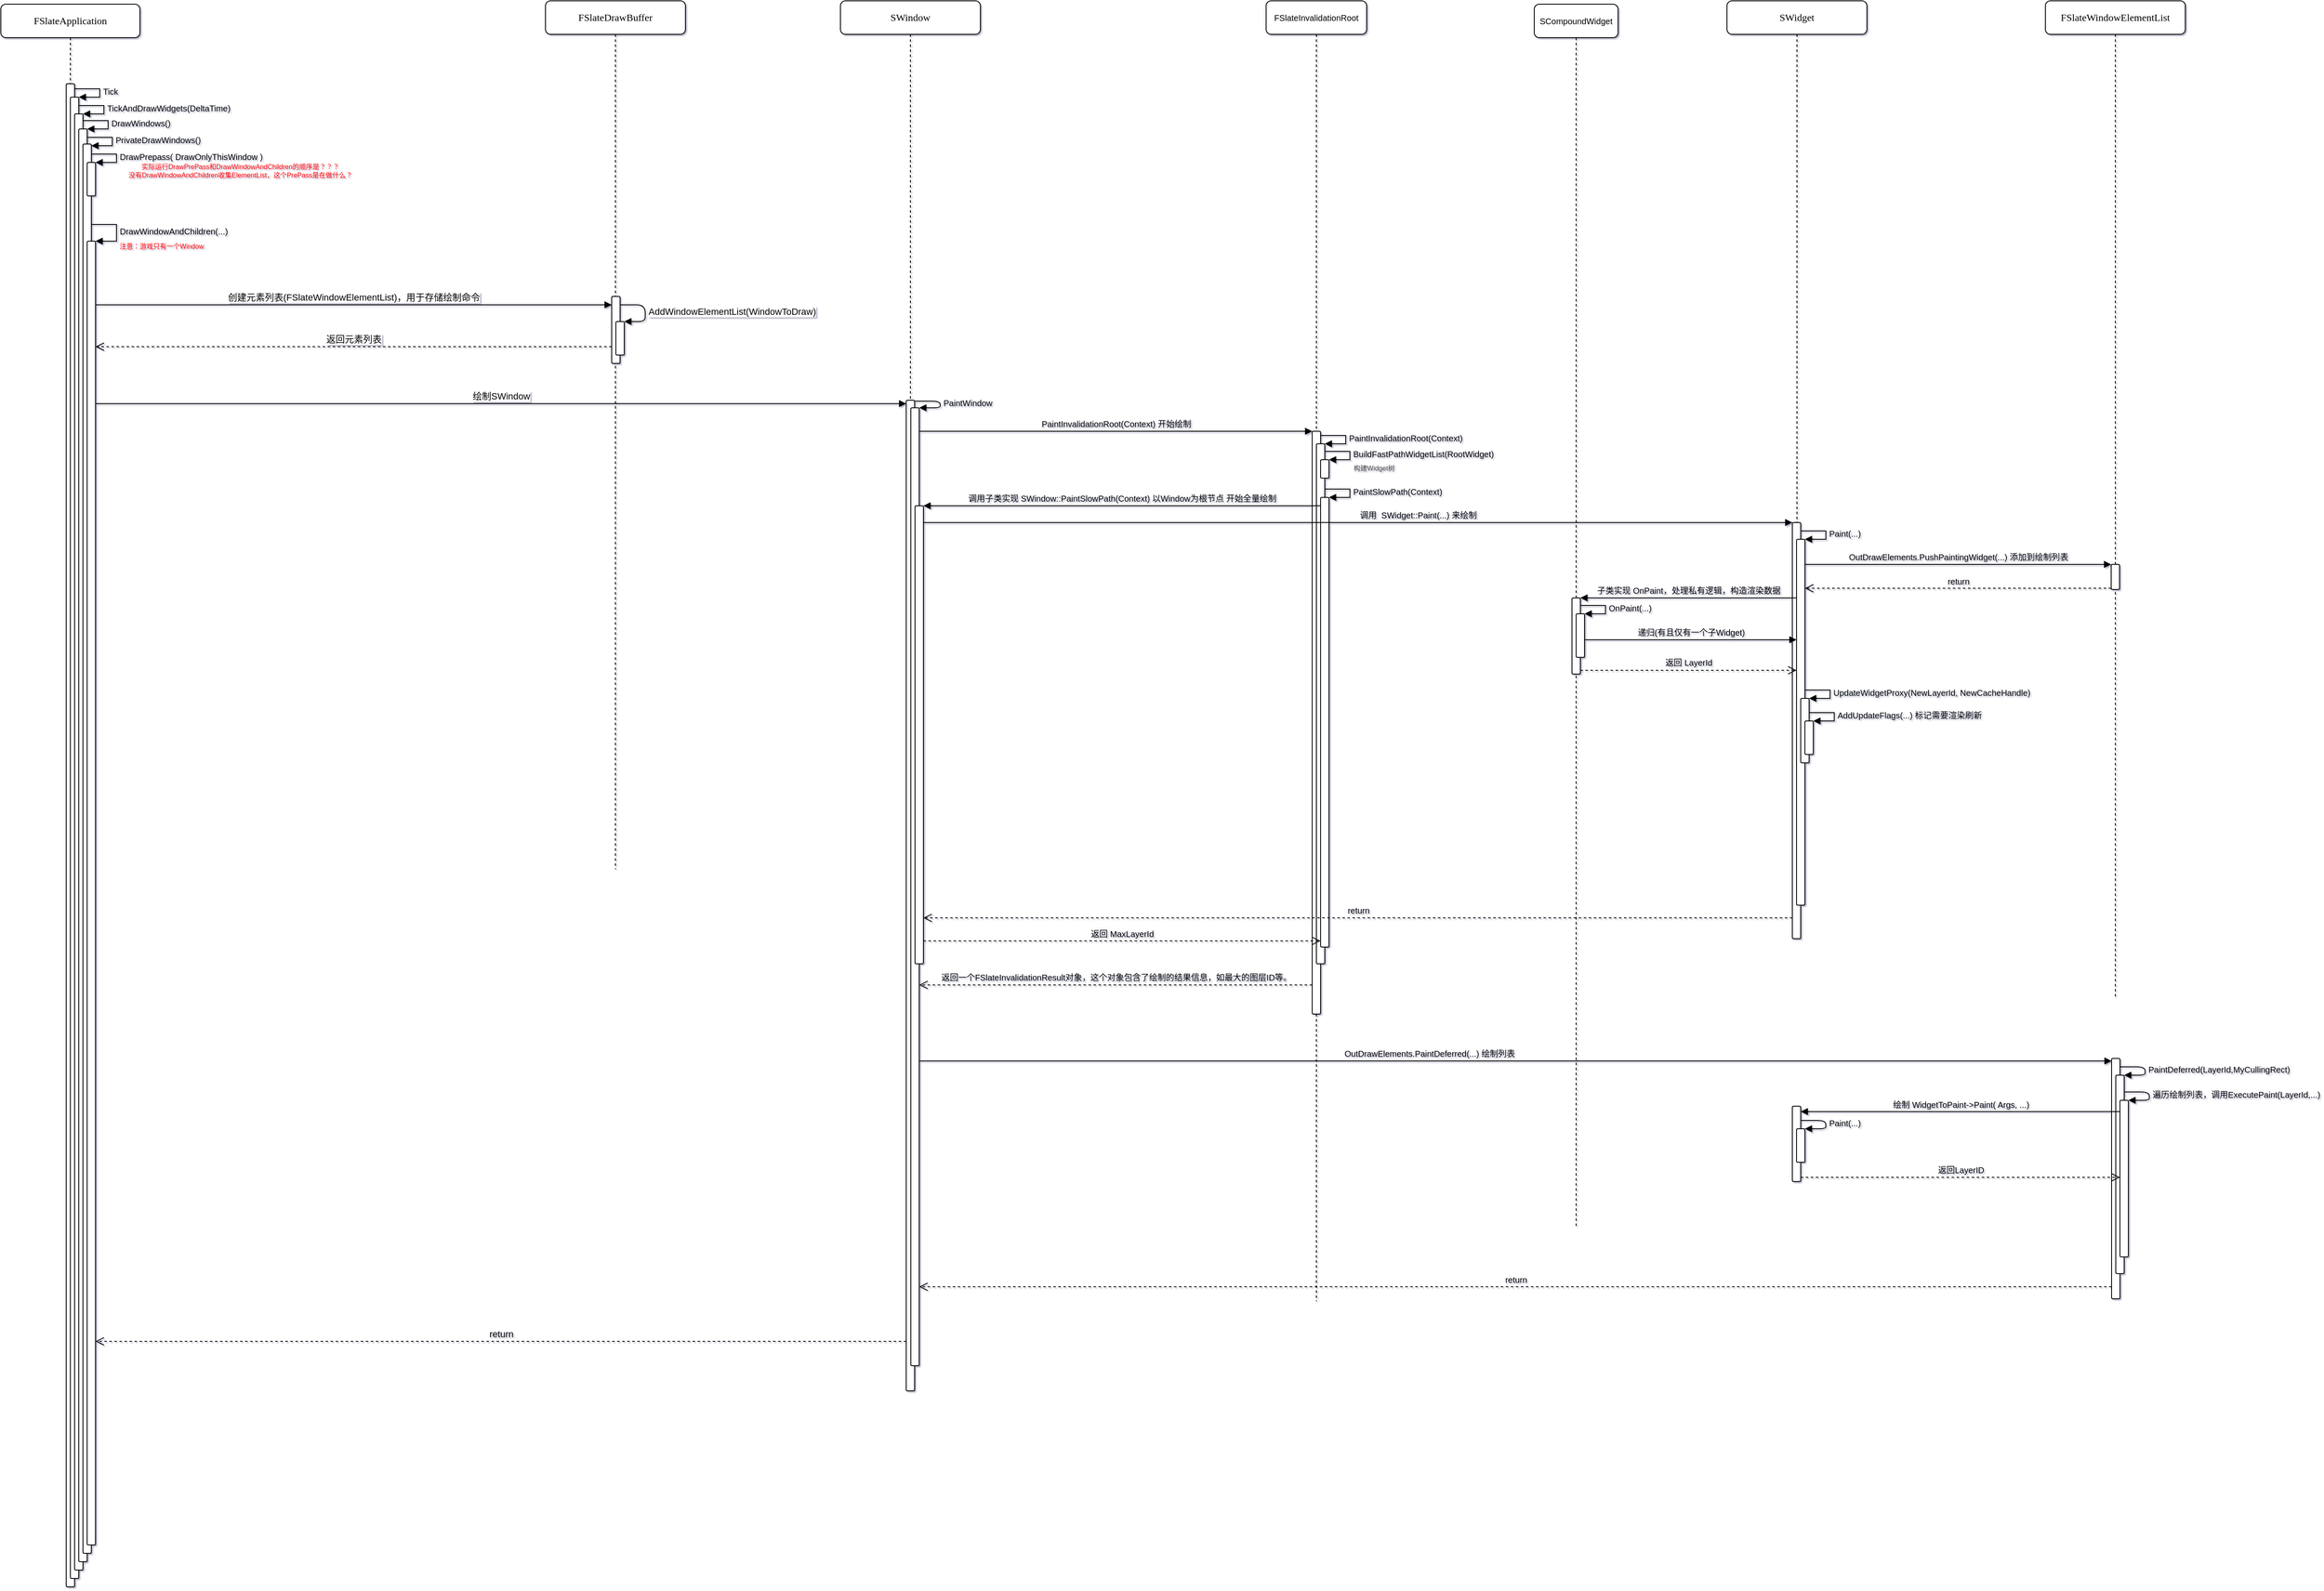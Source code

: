 <mxfile version="14.6.13" type="device"><diagram name="Page-1" id="13e1069c-82ec-6db2-03f1-153e76fe0fe0"><mxGraphModel dx="3540" dy="3513" grid="1" gridSize="10" guides="1" tooltips="1" connect="1" arrows="1" fold="1" page="0" pageScale="1" pageWidth="1100" pageHeight="850" math="0" shadow="1"><root><mxCell id="0"/><mxCell id="1" parent="0"/><mxCell id="AoDnYQmJpQYlI27t1Mp_-29" value="SWindow" style="shape=umlLifeline;perimeter=lifelinePerimeter;whiteSpace=wrap;html=1;container=1;collapsible=0;recursiveResize=0;outlineConnect=0;shadow=0;comic=0;labelBackgroundColor=none;strokeWidth=1;fontFamily=Verdana;fontSize=12;align=center;labelBorderColor=none;rounded=1;" parent="1" vertex="1"><mxGeometry x="2512" y="-423" width="167" height="1543" as="geometry"/></mxCell><mxCell id="o6TzY-SiwCxraP2tAODv-68" value="" style="html=1;points=[];perimeter=orthogonalPerimeter;labelBorderColor=none;labelBackgroundColor=none;rounded=1;" parent="AoDnYQmJpQYlI27t1Mp_-29" vertex="1"><mxGeometry x="78.5" y="477" width="10" height="1183" as="geometry"/></mxCell><mxCell id="o6TzY-SiwCxraP2tAODv-71" value="" style="html=1;points=[];perimeter=orthogonalPerimeter;labelBorderColor=none;labelBackgroundColor=none;rounded=1;" parent="AoDnYQmJpQYlI27t1Mp_-29" vertex="1"><mxGeometry x="84" y="486" width="10" height="1144" as="geometry"/></mxCell><mxCell id="o6TzY-SiwCxraP2tAODv-72" value="PaintWindow" style="edgeStyle=orthogonalEdgeStyle;html=1;align=left;spacingLeft=2;endArrow=block;entryX=1;entryY=0;labelBorderColor=none;labelBackgroundColor=none;fontSize=10;" parent="AoDnYQmJpQYlI27t1Mp_-29" target="o6TzY-SiwCxraP2tAODv-71" edge="1"><mxGeometry relative="1" as="geometry"><mxPoint x="89" y="478" as="sourcePoint"/><Array as="points"><mxPoint x="119" y="478"/></Array></mxGeometry></mxCell><mxCell id="rXL3dS1XauytnWaVyFJb-65" value="" style="html=1;points=[];perimeter=orthogonalPerimeter;rounded=1;fontSize=10;" vertex="1" parent="AoDnYQmJpQYlI27t1Mp_-29"><mxGeometry x="89" y="603" width="10" height="547" as="geometry"/></mxCell><mxCell id="AoDnYQmJpQYlI27t1Mp_-36" value="FSlateApplication" style="shape=umlLifeline;perimeter=lifelinePerimeter;whiteSpace=wrap;html=1;container=1;collapsible=0;recursiveResize=0;outlineConnect=0;shadow=0;comic=0;labelBackgroundColor=none;strokeWidth=1;fontFamily=Verdana;fontSize=12;align=center;labelBorderColor=none;rounded=1;" parent="1" vertex="1"><mxGeometry x="1510" y="-419" width="166" height="1890" as="geometry"/></mxCell><mxCell id="AoDnYQmJpQYlI27t1Mp_-37" value="" style="html=1;points=[];perimeter=orthogonalPerimeter;shadow=0;comic=0;labelBackgroundColor=none;strokeWidth=1;fontFamily=Verdana;fontSize=12;align=center;labelBorderColor=none;rounded=1;" parent="AoDnYQmJpQYlI27t1Mp_-36" vertex="1"><mxGeometry x="78" y="95" width="10" height="1795" as="geometry"/></mxCell><mxCell id="rXL3dS1XauytnWaVyFJb-74" value="" style="html=1;points=[];perimeter=orthogonalPerimeter;rounded=1;fontSize=10;" vertex="1" parent="AoDnYQmJpQYlI27t1Mp_-36"><mxGeometry x="83" y="111" width="10" height="1769" as="geometry"/></mxCell><mxCell id="rXL3dS1XauytnWaVyFJb-75" value="Tick" style="edgeStyle=orthogonalEdgeStyle;html=1;align=left;spacingLeft=2;endArrow=block;rounded=0;entryX=1;entryY=0;labelBackgroundColor=none;fontSize=10;" edge="1" target="rXL3dS1XauytnWaVyFJb-74" parent="AoDnYQmJpQYlI27t1Mp_-36"><mxGeometry relative="1" as="geometry"><mxPoint x="88" y="101" as="sourcePoint"/><Array as="points"><mxPoint x="118" y="101"/></Array></mxGeometry></mxCell><mxCell id="rXL3dS1XauytnWaVyFJb-76" value="" style="html=1;points=[];perimeter=orthogonalPerimeter;rounded=1;fontSize=10;" vertex="1" parent="AoDnYQmJpQYlI27t1Mp_-36"><mxGeometry x="88" y="131" width="10" height="1739" as="geometry"/></mxCell><mxCell id="rXL3dS1XauytnWaVyFJb-77" value="TickAndDrawWidgets(DeltaTime)" style="edgeStyle=orthogonalEdgeStyle;html=1;align=left;spacingLeft=2;endArrow=block;rounded=0;entryX=1;entryY=0;labelBackgroundColor=none;fontSize=10;" edge="1" target="rXL3dS1XauytnWaVyFJb-76" parent="AoDnYQmJpQYlI27t1Mp_-36"><mxGeometry relative="1" as="geometry"><mxPoint x="93" y="121" as="sourcePoint"/><Array as="points"><mxPoint x="123" y="121"/></Array></mxGeometry></mxCell><mxCell id="rXL3dS1XauytnWaVyFJb-78" value="" style="html=1;points=[];perimeter=orthogonalPerimeter;rounded=1;fontSize=10;" vertex="1" parent="AoDnYQmJpQYlI27t1Mp_-36"><mxGeometry x="93" y="149" width="10" height="1711" as="geometry"/></mxCell><mxCell id="rXL3dS1XauytnWaVyFJb-79" value="DrawWindows()" style="edgeStyle=orthogonalEdgeStyle;html=1;align=left;spacingLeft=2;endArrow=block;rounded=0;entryX=1;entryY=0;labelBackgroundColor=none;fontSize=10;" edge="1" target="rXL3dS1XauytnWaVyFJb-78" parent="AoDnYQmJpQYlI27t1Mp_-36"><mxGeometry relative="1" as="geometry"><mxPoint x="98" y="139" as="sourcePoint"/><Array as="points"><mxPoint x="128" y="139"/></Array></mxGeometry></mxCell><mxCell id="rXL3dS1XauytnWaVyFJb-80" value="" style="html=1;points=[];perimeter=orthogonalPerimeter;rounded=1;fontSize=10;" vertex="1" parent="AoDnYQmJpQYlI27t1Mp_-36"><mxGeometry x="98" y="167" width="10" height="1683" as="geometry"/></mxCell><mxCell id="rXL3dS1XauytnWaVyFJb-81" value="PrivateDrawWindows()" style="edgeStyle=orthogonalEdgeStyle;html=1;align=left;spacingLeft=2;endArrow=block;rounded=0;entryX=1;entryY=0;labelBackgroundColor=none;fontSize=10;" edge="1" parent="AoDnYQmJpQYlI27t1Mp_-36"><mxGeometry relative="1" as="geometry"><mxPoint x="103" y="159" as="sourcePoint"/><Array as="points"><mxPoint x="133" y="159"/><mxPoint x="133" y="169"/></Array><mxPoint x="108" y="169.0" as="targetPoint"/></mxGeometry></mxCell><mxCell id="rXL3dS1XauytnWaVyFJb-82" value="" style="html=1;points=[];perimeter=orthogonalPerimeter;rounded=1;fontSize=10;" vertex="1" parent="AoDnYQmJpQYlI27t1Mp_-36"><mxGeometry x="103" y="189" width="10" height="40" as="geometry"/></mxCell><mxCell id="rXL3dS1XauytnWaVyFJb-83" value="DrawPrepass( DrawOnlyThisWindow )" style="edgeStyle=orthogonalEdgeStyle;html=1;align=left;spacingLeft=2;endArrow=block;rounded=0;entryX=1;entryY=0;labelBackgroundColor=none;fontSize=10;" edge="1" target="rXL3dS1XauytnWaVyFJb-82" parent="AoDnYQmJpQYlI27t1Mp_-36"><mxGeometry relative="1" as="geometry"><mxPoint x="108" y="179" as="sourcePoint"/><Array as="points"><mxPoint x="138" y="179"/></Array></mxGeometry></mxCell><mxCell id="rXL3dS1XauytnWaVyFJb-86" value="" style="html=1;points=[];perimeter=orthogonalPerimeter;rounded=1;fontSize=10;" vertex="1" parent="AoDnYQmJpQYlI27t1Mp_-36"><mxGeometry x="103" y="283" width="10" height="1557" as="geometry"/></mxCell><mxCell id="rXL3dS1XauytnWaVyFJb-87" value="DrawWindowAndChildren(...)" style="edgeStyle=orthogonalEdgeStyle;html=1;align=left;spacingLeft=2;endArrow=block;rounded=0;entryX=1;entryY=0;labelBackgroundColor=none;fontSize=10;" edge="1" target="rXL3dS1XauytnWaVyFJb-86" parent="AoDnYQmJpQYlI27t1Mp_-36"><mxGeometry relative="1" as="geometry"><mxPoint x="108" y="263" as="sourcePoint"/><Array as="points"><mxPoint x="138" y="263"/></Array></mxGeometry></mxCell><mxCell id="o6TzY-SiwCxraP2tAODv-70" value="return" style="html=1;verticalAlign=bottom;endArrow=open;dashed=1;endSize=8;exitX=0;exitY=0.95;labelBorderColor=none;labelBackgroundColor=none;" parent="1" source="o6TzY-SiwCxraP2tAODv-68" edge="1" target="rXL3dS1XauytnWaVyFJb-86"><mxGeometry relative="1" as="geometry"><mxPoint x="2160" y="527.1" as="targetPoint"/></mxGeometry></mxCell><mxCell id="o6TzY-SiwCxraP2tAODv-80" value="注意：游戏只有一个Window" style="text;html=1;strokeColor=none;fillColor=none;align=center;verticalAlign=middle;whiteSpace=wrap;labelBackgroundColor=none;fontSize=8;fontColor=#FF0000;rounded=1;" parent="1" vertex="1"><mxGeometry x="1622" y="-140" width="160" height="20" as="geometry"/></mxCell><mxCell id="o6TzY-SiwCxraP2tAODv-83" value="构建Widget树" style="text;html=1;strokeColor=none;fillColor=none;align=center;verticalAlign=middle;whiteSpace=wrap;labelBackgroundColor=none;fontSize=8;labelPosition=center;verticalLabelPosition=middle;fontColor=#4D4D4D;rounded=1;" parent="1" vertex="1"><mxGeometry x="3119" y="130" width="60" height="9" as="geometry"/></mxCell><mxCell id="gku8e1fQCM7XgMzyVAs5-10" value="SWidget" style="shape=umlLifeline;perimeter=lifelinePerimeter;whiteSpace=wrap;html=1;container=1;collapsible=0;recursiveResize=0;outlineConnect=0;shadow=0;comic=0;labelBackgroundColor=none;strokeWidth=1;fontFamily=Verdana;fontSize=12;align=center;labelBorderColor=none;rounded=1;" parent="1" vertex="1"><mxGeometry x="3570" y="-423" width="167" height="1070" as="geometry"/></mxCell><mxCell id="rXL3dS1XauytnWaVyFJb-27" value="" style="html=1;points=[];perimeter=orthogonalPerimeter;fontSize=10;rounded=1;" vertex="1" parent="gku8e1fQCM7XgMzyVAs5-10"><mxGeometry x="78" y="1320" width="10" height="90" as="geometry"/></mxCell><mxCell id="rXL3dS1XauytnWaVyFJb-30" value="" style="html=1;points=[];perimeter=orthogonalPerimeter;fontSize=10;rounded=1;" vertex="1" parent="gku8e1fQCM7XgMzyVAs5-10"><mxGeometry x="83" y="1347" width="10" height="40" as="geometry"/></mxCell><mxCell id="rXL3dS1XauytnWaVyFJb-31" value="Paint(...)" style="edgeStyle=orthogonalEdgeStyle;html=1;align=left;spacingLeft=2;endArrow=block;entryX=1;entryY=0;labelBackgroundColor=none;fontSize=10;" edge="1" target="rXL3dS1XauytnWaVyFJb-30" parent="gku8e1fQCM7XgMzyVAs5-10"><mxGeometry relative="1" as="geometry"><mxPoint x="88" y="1337" as="sourcePoint"/><Array as="points"><mxPoint x="118" y="1337"/></Array></mxGeometry></mxCell><mxCell id="rXL3dS1XauytnWaVyFJb-40" value="" style="html=1;points=[];perimeter=orthogonalPerimeter;rounded=1;fontSize=10;" vertex="1" parent="gku8e1fQCM7XgMzyVAs5-10"><mxGeometry x="78" y="623" width="10" height="497" as="geometry"/></mxCell><mxCell id="rXL3dS1XauytnWaVyFJb-43" value="" style="html=1;points=[];perimeter=orthogonalPerimeter;rounded=1;fontSize=10;" vertex="1" parent="gku8e1fQCM7XgMzyVAs5-10"><mxGeometry x="83" y="643" width="10" height="437" as="geometry"/></mxCell><mxCell id="rXL3dS1XauytnWaVyFJb-44" value="Paint(...)" style="edgeStyle=orthogonalEdgeStyle;html=1;align=left;spacingLeft=2;endArrow=block;rounded=0;entryX=1;entryY=0;labelBackgroundColor=none;fontSize=10;" edge="1" target="rXL3dS1XauytnWaVyFJb-43" parent="gku8e1fQCM7XgMzyVAs5-10"><mxGeometry relative="1" as="geometry"><mxPoint x="88" y="633" as="sourcePoint"/><Array as="points"><mxPoint x="118" y="633"/></Array></mxGeometry></mxCell><mxCell id="rXL3dS1XauytnWaVyFJb-70" value="" style="html=1;points=[];perimeter=orthogonalPerimeter;rounded=1;fontSize=10;" vertex="1" parent="gku8e1fQCM7XgMzyVAs5-10"><mxGeometry x="88" y="833" width="10" height="77" as="geometry"/></mxCell><mxCell id="rXL3dS1XauytnWaVyFJb-71" value="UpdateWidgetProxy(NewLayerId, NewCacheHandle)" style="edgeStyle=orthogonalEdgeStyle;html=1;align=left;spacingLeft=2;endArrow=block;rounded=0;entryX=1;entryY=0;labelBackgroundColor=none;fontSize=10;" edge="1" target="rXL3dS1XauytnWaVyFJb-70" parent="gku8e1fQCM7XgMzyVAs5-10"><mxGeometry relative="1" as="geometry"><mxPoint x="93" y="823" as="sourcePoint"/><Array as="points"><mxPoint x="123" y="823"/></Array></mxGeometry></mxCell><mxCell id="rXL3dS1XauytnWaVyFJb-72" value="" style="html=1;points=[];perimeter=orthogonalPerimeter;rounded=1;fontSize=10;" vertex="1" parent="gku8e1fQCM7XgMzyVAs5-10"><mxGeometry x="93" y="860" width="10" height="40" as="geometry"/></mxCell><mxCell id="rXL3dS1XauytnWaVyFJb-73" value="AddUpdateFlags(...) 标记需要渲染刷新" style="edgeStyle=orthogonalEdgeStyle;html=1;align=left;spacingLeft=2;endArrow=block;rounded=0;entryX=1;entryY=0;labelBackgroundColor=none;fontSize=10;" edge="1" target="rXL3dS1XauytnWaVyFJb-72" parent="gku8e1fQCM7XgMzyVAs5-10"><mxGeometry relative="1" as="geometry"><mxPoint x="98" y="850" as="sourcePoint"/><Array as="points"><mxPoint x="128" y="850"/></Array></mxGeometry></mxCell><mxCell id="gku8e1fQCM7XgMzyVAs5-46" value="FSlateDrawBuffer" style="shape=umlLifeline;perimeter=lifelinePerimeter;whiteSpace=wrap;html=1;container=1;collapsible=0;recursiveResize=0;outlineConnect=0;shadow=0;comic=0;labelBackgroundColor=none;strokeWidth=1;fontFamily=Verdana;fontSize=12;align=center;labelBorderColor=none;rounded=1;" parent="1" vertex="1"><mxGeometry x="2160" y="-423" width="167" height="1037" as="geometry"/></mxCell><mxCell id="gku8e1fQCM7XgMzyVAs5-72" value="" style="html=1;points=[];perimeter=orthogonalPerimeter;outlineConnect=0;targetShapes=umlLifeline;portConstraint=eastwest;newEdgeStyle={&quot;edgeStyle&quot;:&quot;elbowEdgeStyle&quot;,&quot;elbow&quot;:&quot;vertical&quot;,&quot;curved&quot;:0,&quot;rounded&quot;:0};rounded=1;" parent="gku8e1fQCM7XgMzyVAs5-46" vertex="1"><mxGeometry x="79" y="353" width="10" height="80" as="geometry"/></mxCell><mxCell id="rXL3dS1XauytnWaVyFJb-9" value="" style="html=1;points=[];perimeter=orthogonalPerimeter;rounded=1;" vertex="1" parent="gku8e1fQCM7XgMzyVAs5-46"><mxGeometry x="84" y="383" width="10" height="40" as="geometry"/></mxCell><mxCell id="rXL3dS1XauytnWaVyFJb-10" value="&lt;span style=&quot;text-align: center&quot;&gt;AddWindowElementList(WindowToDraw)&lt;/span&gt;" style="edgeStyle=orthogonalEdgeStyle;html=1;align=left;spacingLeft=2;endArrow=block;entryX=1;entryY=0;" edge="1" target="rXL3dS1XauytnWaVyFJb-9" parent="gku8e1fQCM7XgMzyVAs5-46"><mxGeometry relative="1" as="geometry"><mxPoint x="89" y="363" as="sourcePoint"/><Array as="points"><mxPoint x="119" y="363"/></Array></mxGeometry></mxCell><mxCell id="gku8e1fQCM7XgMzyVAs5-73" value="创建元素列表(FSlateWindowElementList)，用于存储绘制命令" style="html=1;verticalAlign=bottom;endArrow=block;edgeStyle=elbowEdgeStyle;elbow=vertical;curved=0;" parent="1" target="gku8e1fQCM7XgMzyVAs5-72" edge="1" source="rXL3dS1XauytnWaVyFJb-86"><mxGeometry relative="1" as="geometry"><mxPoint x="2169" y="-70" as="sourcePoint"/><Array as="points"><mxPoint x="1900" y="-60"/></Array></mxGeometry></mxCell><mxCell id="gku8e1fQCM7XgMzyVAs5-74" value="返回元素列表" style="html=1;verticalAlign=bottom;endArrow=open;dashed=1;endSize=8;edgeStyle=elbowEdgeStyle;elbow=vertical;curved=0;" parent="1" source="gku8e1fQCM7XgMzyVAs5-72" edge="1" target="rXL3dS1XauytnWaVyFJb-86"><mxGeometry relative="1" as="geometry"><mxPoint x="2169" y="5" as="targetPoint"/><Array as="points"><mxPoint x="1880" y="-10"/></Array></mxGeometry></mxCell><mxCell id="rXL3dS1XauytnWaVyFJb-12" value="绘制SWindow" style="html=1;verticalAlign=bottom;endArrow=block;edgeStyle=elbowEdgeStyle;elbow=vertical;curved=0;" edge="1" parent="1" source="rXL3dS1XauytnWaVyFJb-86"><mxGeometry relative="1" as="geometry"><mxPoint x="1820" y="58" as="sourcePoint"/><Array as="points"><mxPoint x="1890" y="58"/></Array><mxPoint x="2590.5" y="58" as="targetPoint"/></mxGeometry></mxCell><mxCell id="rXL3dS1XauytnWaVyFJb-13" value="FSlateWindowElementList" style="shape=umlLifeline;perimeter=lifelinePerimeter;whiteSpace=wrap;html=1;container=1;collapsible=0;recursiveResize=0;outlineConnect=0;shadow=0;comic=0;labelBackgroundColor=none;strokeWidth=1;fontFamily=Verdana;fontSize=12;align=center;labelBorderColor=none;rounded=1;" vertex="1" parent="1"><mxGeometry x="3950" y="-423" width="167" height="1190" as="geometry"/></mxCell><mxCell id="rXL3dS1XauytnWaVyFJb-15" value="" style="html=1;points=[];perimeter=orthogonalPerimeter;fontSize=10;rounded=1;" vertex="1" parent="rXL3dS1XauytnWaVyFJb-13"><mxGeometry x="79" y="1263" width="10" height="287" as="geometry"/></mxCell><mxCell id="rXL3dS1XauytnWaVyFJb-20" value="" style="html=1;points=[];perimeter=orthogonalPerimeter;fontSize=10;rounded=1;" vertex="1" parent="rXL3dS1XauytnWaVyFJb-13"><mxGeometry x="84" y="1283" width="10" height="237" as="geometry"/></mxCell><mxCell id="rXL3dS1XauytnWaVyFJb-21" value="PaintDeferred(LayerId,MyCullingRect)" style="edgeStyle=orthogonalEdgeStyle;html=1;align=left;spacingLeft=2;endArrow=block;entryX=1;entryY=0;labelBackgroundColor=none;fontSize=10;" edge="1" target="rXL3dS1XauytnWaVyFJb-20" parent="rXL3dS1XauytnWaVyFJb-13"><mxGeometry relative="1" as="geometry"><mxPoint x="89" y="1273" as="sourcePoint"/><Array as="points"><mxPoint x="119" y="1273"/></Array></mxGeometry></mxCell><mxCell id="rXL3dS1XauytnWaVyFJb-22" value="" style="html=1;points=[];perimeter=orthogonalPerimeter;fontSize=10;rounded=1;" vertex="1" parent="rXL3dS1XauytnWaVyFJb-13"><mxGeometry x="89" y="1313" width="10" height="187" as="geometry"/></mxCell><mxCell id="rXL3dS1XauytnWaVyFJb-23" value="&lt;span style=&quot;text-align: center&quot;&gt;遍历绘制列表，调用&lt;/span&gt;&lt;span&gt;ExecutePaint(LayerId,...)&lt;/span&gt;" style="edgeStyle=orthogonalEdgeStyle;html=1;align=left;spacingLeft=2;endArrow=block;entryX=1;entryY=0;labelBackgroundColor=none;fontSize=10;" edge="1" target="rXL3dS1XauytnWaVyFJb-22" parent="rXL3dS1XauytnWaVyFJb-13"><mxGeometry relative="1" as="geometry"><mxPoint x="94" y="1303" as="sourcePoint"/><Array as="points"><mxPoint x="124" y="1303"/></Array></mxGeometry></mxCell><mxCell id="rXL3dS1XauytnWaVyFJb-16" value="OutDrawElements.PaintDeferred(...) 绘制列表" style="html=1;verticalAlign=bottom;endArrow=block;entryX=0;entryY=0;labelBackgroundColor=none;fontSize=10;align=right;" edge="1" parent="1"><mxGeometry relative="1" as="geometry"><mxPoint x="2606.0" y="843.0" as="sourcePoint"/><mxPoint x="4029.0" y="843.0" as="targetPoint"/></mxGeometry></mxCell><mxCell id="rXL3dS1XauytnWaVyFJb-17" value="return" style="html=1;verticalAlign=bottom;endArrow=open;dashed=1;endSize=8;exitX=0;exitY=0.95;labelBackgroundColor=none;fontSize=10;" edge="1" source="rXL3dS1XauytnWaVyFJb-15" parent="1"><mxGeometry relative="1" as="geometry"><mxPoint x="2606.0" y="1112.65" as="targetPoint"/></mxGeometry></mxCell><mxCell id="rXL3dS1XauytnWaVyFJb-28" value="绘制 WidgetToPaint-&amp;gt;Paint( Args, ...)" style="html=1;verticalAlign=bottom;endArrow=block;labelBackgroundColor=none;fontSize=10;" edge="1" parent="1"><mxGeometry relative="1" as="geometry"><mxPoint x="4039" y="903.5" as="sourcePoint"/><mxPoint x="3658" y="903.5" as="targetPoint"/></mxGeometry></mxCell><mxCell id="rXL3dS1XauytnWaVyFJb-29" value="返回LayerID" style="html=1;verticalAlign=bottom;endArrow=open;dashed=1;endSize=8;labelBackgroundColor=none;fontSize=10;" edge="1" parent="1"><mxGeometry relative="1" as="geometry"><mxPoint x="4039" y="982" as="targetPoint"/><mxPoint x="3658" y="982" as="sourcePoint"/></mxGeometry></mxCell><mxCell id="rXL3dS1XauytnWaVyFJb-32" value="FSlateInvalidationRoot" style="shape=umlLifeline;perimeter=lifelinePerimeter;whiteSpace=wrap;html=1;container=1;collapsible=0;recursiveResize=0;outlineConnect=0;fontSize=10;rounded=1;" vertex="1" parent="1"><mxGeometry x="3020" y="-423" width="120" height="1553" as="geometry"/></mxCell><mxCell id="rXL3dS1XauytnWaVyFJb-33" value="" style="html=1;points=[];perimeter=orthogonalPerimeter;rounded=1;fontSize=10;" vertex="1" parent="rXL3dS1XauytnWaVyFJb-32"><mxGeometry x="55" y="514" width="10" height="696" as="geometry"/></mxCell><mxCell id="rXL3dS1XauytnWaVyFJb-36" value="" style="html=1;points=[];perimeter=orthogonalPerimeter;rounded=1;fontSize=10;" vertex="1" parent="rXL3dS1XauytnWaVyFJb-32"><mxGeometry x="60" y="529" width="10" height="621" as="geometry"/></mxCell><mxCell id="rXL3dS1XauytnWaVyFJb-37" value="PaintInvalidationRoot(Context)" style="edgeStyle=orthogonalEdgeStyle;html=1;align=left;spacingLeft=2;endArrow=block;rounded=0;entryX=1;entryY=0;labelBackgroundColor=none;fontSize=10;" edge="1" target="rXL3dS1XauytnWaVyFJb-36" parent="rXL3dS1XauytnWaVyFJb-32"><mxGeometry relative="1" as="geometry"><mxPoint x="65" y="519" as="sourcePoint"/><Array as="points"><mxPoint x="95" y="519"/></Array></mxGeometry></mxCell><mxCell id="rXL3dS1XauytnWaVyFJb-38" value="" style="html=1;points=[];perimeter=orthogonalPerimeter;rounded=1;fontSize=10;" vertex="1" parent="rXL3dS1XauytnWaVyFJb-32"><mxGeometry x="65" y="548" width="10" height="22" as="geometry"/></mxCell><mxCell id="rXL3dS1XauytnWaVyFJb-39" value="BuildFastPathWidgetList(RootWidget)" style="edgeStyle=orthogonalEdgeStyle;html=1;align=left;spacingLeft=2;endArrow=block;rounded=0;entryX=1;entryY=0;labelBackgroundColor=none;fontSize=10;" edge="1" target="rXL3dS1XauytnWaVyFJb-38" parent="rXL3dS1XauytnWaVyFJb-32"><mxGeometry relative="1" as="geometry"><mxPoint x="70" y="538" as="sourcePoint"/><Array as="points"><mxPoint x="100" y="538"/></Array></mxGeometry></mxCell><mxCell id="rXL3dS1XauytnWaVyFJb-63" value="" style="html=1;points=[];perimeter=orthogonalPerimeter;rounded=1;fontSize=10;" vertex="1" parent="rXL3dS1XauytnWaVyFJb-32"><mxGeometry x="65" y="593" width="10" height="537" as="geometry"/></mxCell><mxCell id="rXL3dS1XauytnWaVyFJb-64" value="PaintSlowPath(Context)" style="edgeStyle=orthogonalEdgeStyle;html=1;align=left;spacingLeft=2;endArrow=block;rounded=0;entryX=1;entryY=0;labelBackgroundColor=none;fontSize=10;" edge="1" target="rXL3dS1XauytnWaVyFJb-63" parent="rXL3dS1XauytnWaVyFJb-32"><mxGeometry relative="1" as="geometry"><mxPoint x="70" y="583" as="sourcePoint"/><Array as="points"><mxPoint x="100" y="583"/></Array></mxGeometry></mxCell><mxCell id="rXL3dS1XauytnWaVyFJb-34" value="PaintInvalidationRoot(Context) 开始绘制" style="html=1;verticalAlign=bottom;endArrow=block;entryX=0;entryY=0;labelBackgroundColor=none;fontSize=10;" edge="1" target="rXL3dS1XauytnWaVyFJb-33" parent="1" source="o6TzY-SiwCxraP2tAODv-71"><mxGeometry relative="1" as="geometry"><mxPoint x="2870" y="91" as="sourcePoint"/></mxGeometry></mxCell><mxCell id="rXL3dS1XauytnWaVyFJb-35" value="返回一个FSlateInvalidationResult对象，这个对象包含了绘制的结果信息，如最大的图层ID等。" style="html=1;verticalAlign=bottom;endArrow=open;dashed=1;endSize=8;exitX=0;exitY=0.95;labelBackgroundColor=none;fontSize=10;" edge="1" source="rXL3dS1XauytnWaVyFJb-33" parent="1" target="o6TzY-SiwCxraP2tAODv-71"><mxGeometry relative="1" as="geometry"><mxPoint x="3005" y="167" as="targetPoint"/></mxGeometry></mxCell><mxCell id="rXL3dS1XauytnWaVyFJb-41" value="调用&amp;nbsp;&amp;nbsp;SWidget::Paint(...) 来绘制" style="html=1;verticalAlign=bottom;endArrow=block;entryX=0;entryY=0;labelBackgroundColor=none;fontSize=10;align=left;" edge="1" target="rXL3dS1XauytnWaVyFJb-40" parent="1" source="rXL3dS1XauytnWaVyFJb-65"><mxGeometry relative="1" as="geometry"><mxPoint x="2630" y="200" as="sourcePoint"/></mxGeometry></mxCell><mxCell id="rXL3dS1XauytnWaVyFJb-42" value="return" style="html=1;verticalAlign=bottom;endArrow=open;dashed=1;endSize=8;exitX=0;exitY=0.95;labelBackgroundColor=none;fontSize=10;" edge="1" source="rXL3dS1XauytnWaVyFJb-40" parent="1" target="rXL3dS1XauytnWaVyFJb-65"><mxGeometry relative="1" as="geometry"><mxPoint x="2760" y="440" as="targetPoint"/></mxGeometry></mxCell><mxCell id="rXL3dS1XauytnWaVyFJb-45" value="" style="html=1;points=[];perimeter=orthogonalPerimeter;rounded=1;fontSize=10;" vertex="1" parent="1"><mxGeometry x="4028.5" y="250" width="10" height="30" as="geometry"/></mxCell><mxCell id="rXL3dS1XauytnWaVyFJb-46" value="OutDrawElements.PushPaintingWidget(...) 添加到绘制列表" style="html=1;verticalAlign=bottom;endArrow=block;entryX=0;entryY=0;labelBackgroundColor=none;fontSize=10;" edge="1" target="rXL3dS1XauytnWaVyFJb-45" parent="1" source="rXL3dS1XauytnWaVyFJb-43"><mxGeometry relative="1" as="geometry"><mxPoint x="3860" y="244" as="sourcePoint"/></mxGeometry></mxCell><mxCell id="rXL3dS1XauytnWaVyFJb-47" value="return" style="html=1;verticalAlign=bottom;endArrow=open;dashed=1;endSize=8;exitX=0;exitY=0.95;labelBackgroundColor=none;fontSize=10;" edge="1" source="rXL3dS1XauytnWaVyFJb-45" parent="1" target="rXL3dS1XauytnWaVyFJb-43"><mxGeometry relative="1" as="geometry"><mxPoint x="3780" y="340" as="targetPoint"/></mxGeometry></mxCell><mxCell id="rXL3dS1XauytnWaVyFJb-49" value="SCompoundWidget" style="shape=umlLifeline;perimeter=lifelinePerimeter;whiteSpace=wrap;html=1;container=1;collapsible=0;recursiveResize=0;outlineConnect=0;rounded=1;fontSize=10;" vertex="1" parent="1"><mxGeometry x="3340" y="-419" width="100" height="1459" as="geometry"/></mxCell><mxCell id="rXL3dS1XauytnWaVyFJb-50" value="" style="html=1;points=[];perimeter=orthogonalPerimeter;rounded=1;fontSize=10;" vertex="1" parent="rXL3dS1XauytnWaVyFJb-49"><mxGeometry x="45" y="709" width="10" height="91" as="geometry"/></mxCell><mxCell id="rXL3dS1XauytnWaVyFJb-55" value="" style="html=1;points=[];perimeter=orthogonalPerimeter;rounded=1;fontSize=10;" vertex="1" parent="rXL3dS1XauytnWaVyFJb-49"><mxGeometry x="50" y="728" width="10" height="52" as="geometry"/></mxCell><mxCell id="rXL3dS1XauytnWaVyFJb-56" value="OnPaint(...)" style="edgeStyle=orthogonalEdgeStyle;html=1;align=left;spacingLeft=2;endArrow=block;rounded=0;entryX=1;entryY=0;labelBackgroundColor=none;fontSize=10;" edge="1" target="rXL3dS1XauytnWaVyFJb-55" parent="rXL3dS1XauytnWaVyFJb-49"><mxGeometry relative="1" as="geometry"><mxPoint x="55" y="718" as="sourcePoint"/><Array as="points"><mxPoint x="85" y="718"/></Array></mxGeometry></mxCell><mxCell id="rXL3dS1XauytnWaVyFJb-60" value="&lt;div style=&quot;text-align: left&quot;&gt;&lt;span&gt;递归(有且仅有一个子Widget)&lt;/span&gt;&lt;/div&gt;" style="html=1;verticalAlign=bottom;endArrow=block;labelBackgroundColor=none;fontSize=10;" edge="1" parent="rXL3dS1XauytnWaVyFJb-49"><mxGeometry width="80" relative="1" as="geometry"><mxPoint x="60" y="759" as="sourcePoint"/><mxPoint x="313" y="759" as="targetPoint"/></mxGeometry></mxCell><mxCell id="rXL3dS1XauytnWaVyFJb-51" value="子类实现 OnPaint，处理私有逻辑，构造渲染数据" style="html=1;verticalAlign=bottom;endArrow=block;entryX=1;entryY=0;labelBackgroundColor=none;fontSize=10;" edge="1" target="rXL3dS1XauytnWaVyFJb-50" parent="1" source="rXL3dS1XauytnWaVyFJb-43"><mxGeometry relative="1" as="geometry"><mxPoint x="3455" y="280" as="sourcePoint"/></mxGeometry></mxCell><mxCell id="rXL3dS1XauytnWaVyFJb-52" value="返回&amp;nbsp;LayerId" style="html=1;verticalAlign=bottom;endArrow=open;dashed=1;endSize=8;exitX=1;exitY=0.95;labelBackgroundColor=none;fontSize=10;" edge="1" source="rXL3dS1XauytnWaVyFJb-50" parent="1" target="rXL3dS1XauytnWaVyFJb-43"><mxGeometry relative="1" as="geometry"><mxPoint x="3455" y="337" as="targetPoint"/></mxGeometry></mxCell><mxCell id="rXL3dS1XauytnWaVyFJb-66" value="调用子类实现&amp;nbsp;SWindow::PaintSlowPath(Context) 以Window为根节点 开始全量绘制" style="html=1;verticalAlign=bottom;endArrow=block;entryX=1;entryY=0;labelBackgroundColor=none;fontSize=10;" edge="1" target="rXL3dS1XauytnWaVyFJb-65" parent="1" source="rXL3dS1XauytnWaVyFJb-63"><mxGeometry relative="1" as="geometry"><mxPoint x="2671" y="190" as="sourcePoint"/></mxGeometry></mxCell><mxCell id="rXL3dS1XauytnWaVyFJb-67" value="返回&amp;nbsp;MaxLayerId" style="html=1;verticalAlign=bottom;endArrow=open;dashed=1;endSize=8;exitX=1;exitY=0.95;labelBackgroundColor=none;fontSize=10;" edge="1" source="rXL3dS1XauytnWaVyFJb-65" parent="1" target="rXL3dS1XauytnWaVyFJb-63"><mxGeometry relative="1" as="geometry"><mxPoint x="3010" y="386" as="targetPoint"/></mxGeometry></mxCell><mxCell id="rXL3dS1XauytnWaVyFJb-88" value="实际运行DrawPrePass和DrawWindowAndChildren的顺序是？？？&lt;br&gt;没有DrawWindowAndChildren收集ElementList，这个PrePass是在做什么？" style="text;html=1;strokeColor=none;fillColor=none;align=center;verticalAlign=middle;whiteSpace=wrap;labelBackgroundColor=none;fontSize=8;fontColor=#FF0000;rounded=1;" vertex="1" parent="1"><mxGeometry x="1632" y="-230" width="328" height="20" as="geometry"/></mxCell></root></mxGraphModel></diagram></mxfile>